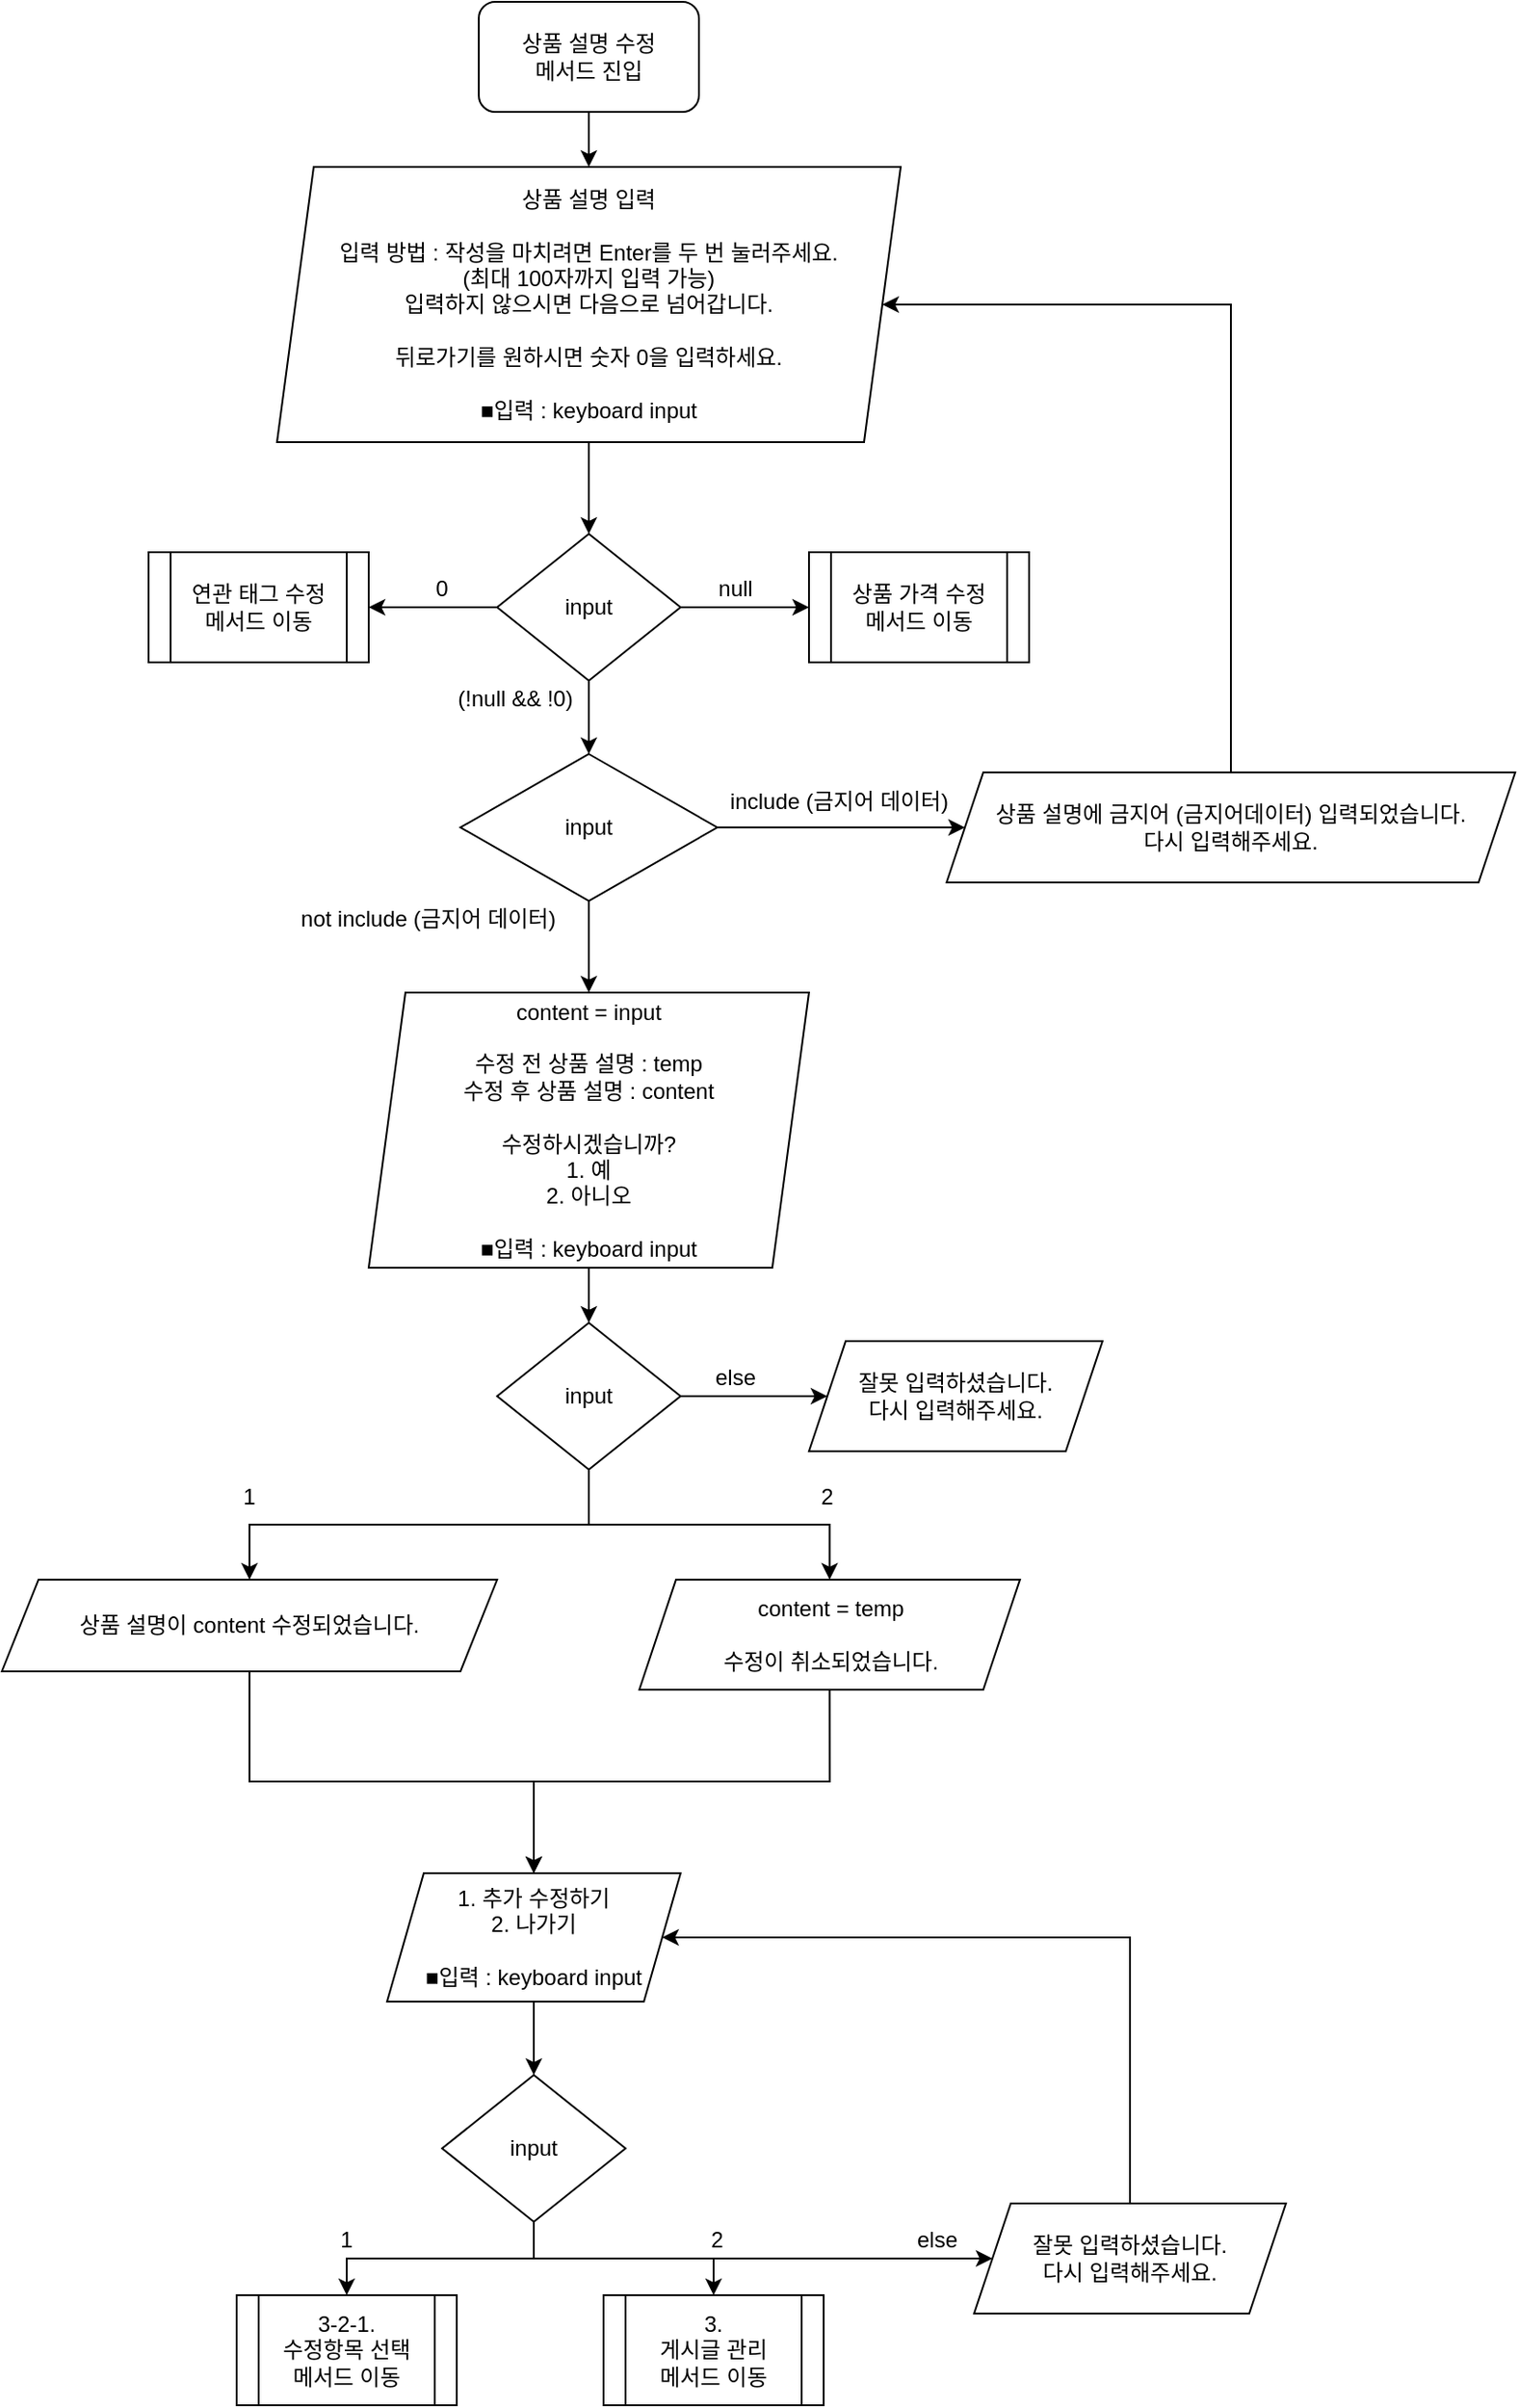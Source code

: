 <mxfile version="13.9.8" type="google"><diagram id="C5RBs43oDa-KdzZeNtuy" name="Page-1"><mxGraphModel dx="1527" dy="752" grid="1" gridSize="10" guides="1" tooltips="1" connect="1" arrows="1" fold="1" page="1" pageScale="1" pageWidth="827" pageHeight="1169" math="0" shadow="0"><root><mxCell id="WIyWlLk6GJQsqaUBKTNV-0"/><mxCell id="WIyWlLk6GJQsqaUBKTNV-1" parent="WIyWlLk6GJQsqaUBKTNV-0"/><mxCell id="XGYp5R81Uzm9uXpAstzZ-0" value="" style="edgeStyle=orthogonalEdgeStyle;rounded=0;orthogonalLoop=1;jettySize=auto;html=1;" edge="1" parent="WIyWlLk6GJQsqaUBKTNV-1" source="XGYp5R81Uzm9uXpAstzZ-1" target="XGYp5R81Uzm9uXpAstzZ-3"><mxGeometry relative="1" as="geometry"/></mxCell><mxCell id="XGYp5R81Uzm9uXpAstzZ-1" value="상품 설명 수정&lt;br&gt;메서드 진입" style="rounded=1;whiteSpace=wrap;html=1;" vertex="1" parent="WIyWlLk6GJQsqaUBKTNV-1"><mxGeometry x="180" y="70" width="120" height="60" as="geometry"/></mxCell><mxCell id="XGYp5R81Uzm9uXpAstzZ-2" value="" style="edgeStyle=orthogonalEdgeStyle;rounded=0;orthogonalLoop=1;jettySize=auto;html=1;" edge="1" parent="WIyWlLk6GJQsqaUBKTNV-1" source="XGYp5R81Uzm9uXpAstzZ-3" target="XGYp5R81Uzm9uXpAstzZ-7"><mxGeometry relative="1" as="geometry"/></mxCell><mxCell id="XGYp5R81Uzm9uXpAstzZ-3" value="상품 설명 입력&lt;br&gt;&lt;br&gt;입력 방법 : 작성을 마치려면 Enter를 두 번 눌러주세요.&lt;br&gt;(최대 100자까지 입력 가능)&lt;br&gt;입력하지 않으시면 다음으로 넘어갑니다.&lt;br&gt;&lt;br&gt;뒤로가기를 원하시면 숫자 0을 입력하세요.&lt;br&gt;&lt;br&gt;■입력 : keyboard input" style="shape=parallelogram;perimeter=parallelogramPerimeter;whiteSpace=wrap;html=1;fixedSize=1;rounded=1;arcSize=0;" vertex="1" parent="WIyWlLk6GJQsqaUBKTNV-1"><mxGeometry x="70" y="160" width="340" height="150" as="geometry"/></mxCell><mxCell id="XGYp5R81Uzm9uXpAstzZ-4" value="" style="edgeStyle=orthogonalEdgeStyle;rounded=0;orthogonalLoop=1;jettySize=auto;html=1;" edge="1" parent="WIyWlLk6GJQsqaUBKTNV-1" source="XGYp5R81Uzm9uXpAstzZ-7" target="XGYp5R81Uzm9uXpAstzZ-8"><mxGeometry relative="1" as="geometry"/></mxCell><mxCell id="XGYp5R81Uzm9uXpAstzZ-5" value="" style="edgeStyle=orthogonalEdgeStyle;rounded=0;orthogonalLoop=1;jettySize=auto;html=1;" edge="1" parent="WIyWlLk6GJQsqaUBKTNV-1" source="XGYp5R81Uzm9uXpAstzZ-7" target="XGYp5R81Uzm9uXpAstzZ-10"><mxGeometry relative="1" as="geometry"/></mxCell><mxCell id="XGYp5R81Uzm9uXpAstzZ-6" value="" style="edgeStyle=orthogonalEdgeStyle;rounded=0;orthogonalLoop=1;jettySize=auto;html=1;" edge="1" parent="WIyWlLk6GJQsqaUBKTNV-1" source="XGYp5R81Uzm9uXpAstzZ-7" target="XGYp5R81Uzm9uXpAstzZ-19"><mxGeometry relative="1" as="geometry"/></mxCell><mxCell id="XGYp5R81Uzm9uXpAstzZ-7" value="input" style="rhombus;whiteSpace=wrap;html=1;rounded=1;arcSize=0;" vertex="1" parent="WIyWlLk6GJQsqaUBKTNV-1"><mxGeometry x="190" y="360" width="100" height="80" as="geometry"/></mxCell><mxCell id="XGYp5R81Uzm9uXpAstzZ-8" value="상품 가격 수정&lt;br&gt;메서드 이동" style="shape=process;whiteSpace=wrap;html=1;backgroundOutline=1;rounded=1;arcSize=0;" vertex="1" parent="WIyWlLk6GJQsqaUBKTNV-1"><mxGeometry x="360" y="370" width="120" height="60" as="geometry"/></mxCell><mxCell id="XGYp5R81Uzm9uXpAstzZ-9" value="null" style="text;html=1;strokeColor=none;fillColor=none;align=center;verticalAlign=middle;whiteSpace=wrap;rounded=0;" vertex="1" parent="WIyWlLk6GJQsqaUBKTNV-1"><mxGeometry x="300" y="380" width="40" height="20" as="geometry"/></mxCell><mxCell id="XGYp5R81Uzm9uXpAstzZ-10" value="연관 태그 수정&lt;br&gt;메서드 이동" style="shape=process;whiteSpace=wrap;html=1;backgroundOutline=1;rounded=1;arcSize=0;" vertex="1" parent="WIyWlLk6GJQsqaUBKTNV-1"><mxGeometry y="370" width="120" height="60" as="geometry"/></mxCell><mxCell id="XGYp5R81Uzm9uXpAstzZ-11" value="0" style="text;html=1;strokeColor=none;fillColor=none;align=center;verticalAlign=middle;whiteSpace=wrap;rounded=0;" vertex="1" parent="WIyWlLk6GJQsqaUBKTNV-1"><mxGeometry x="140" y="380" width="40" height="20" as="geometry"/></mxCell><mxCell id="XGYp5R81Uzm9uXpAstzZ-14" value="&lt;span style=&quot;color: rgba(0 , 0 , 0 , 0) ; font-family: monospace ; font-size: 0px&quot;&gt;%3CmxGraphModel%3E%3Croot%3E%3CmxCell%20id%3D%220%22%2F%3E%3CmxCell%20id%3D%221%22%20parent%3D%220%22%2F%3E%3CmxCell%20id%3D%222%22%20value%3D%22(!null%20%26amp%3Bamp%3B%26amp%3Bamp%3B%20!0)%22%20style%3D%22text%3Bhtml%3D1%3BstrokeColor%3Dnone%3BfillColor%3Dnone%3Balign%3Dcenter%3BverticalAlign%3Dmiddle%3BwhiteSpace%3Dwrap%3Brounded%3D0%3B%22%20vertex%3D%221%22%20parent%3D%221%22%3E%3CmxGeometry%20x%3D%22200%22%20y%3D%22410%22%20width%3D%2280%22%20height%3D%2220%22%20as%3D%22geometry%22%2F%3E%3C%2FmxCell%3E%3C%2Froot%3E%3C%2FmxGraphModel%3E&lt;/span&gt;" style="text;html=1;strokeColor=none;fillColor=none;align=center;verticalAlign=middle;whiteSpace=wrap;rounded=0;" vertex="1" parent="WIyWlLk6GJQsqaUBKTNV-1"><mxGeometry x="170" y="440" width="40" height="20" as="geometry"/></mxCell><mxCell id="XGYp5R81Uzm9uXpAstzZ-15" value="(!null &amp;amp;&amp;amp; !0)" style="text;html=1;strokeColor=none;fillColor=none;align=center;verticalAlign=middle;whiteSpace=wrap;rounded=0;" vertex="1" parent="WIyWlLk6GJQsqaUBKTNV-1"><mxGeometry x="160" y="440" width="80" height="20" as="geometry"/></mxCell><mxCell id="XGYp5R81Uzm9uXpAstzZ-17" style="edgeStyle=orthogonalEdgeStyle;rounded=0;orthogonalLoop=1;jettySize=auto;html=1;exitX=1;exitY=0.5;exitDx=0;exitDy=0;" edge="1" parent="WIyWlLk6GJQsqaUBKTNV-1" source="XGYp5R81Uzm9uXpAstzZ-19" target="XGYp5R81Uzm9uXpAstzZ-21"><mxGeometry relative="1" as="geometry"/></mxCell><mxCell id="XGYp5R81Uzm9uXpAstzZ-18" value="" style="edgeStyle=orthogonalEdgeStyle;rounded=0;orthogonalLoop=1;jettySize=auto;html=1;" edge="1" parent="WIyWlLk6GJQsqaUBKTNV-1" source="XGYp5R81Uzm9uXpAstzZ-19" target="XGYp5R81Uzm9uXpAstzZ-25"><mxGeometry relative="1" as="geometry"><mxPoint x="240" y="610" as="targetPoint"/></mxGeometry></mxCell><mxCell id="XGYp5R81Uzm9uXpAstzZ-19" value="input" style="rhombus;whiteSpace=wrap;html=1;" vertex="1" parent="WIyWlLk6GJQsqaUBKTNV-1"><mxGeometry x="170" y="480" width="140" height="80" as="geometry"/></mxCell><mxCell id="XGYp5R81Uzm9uXpAstzZ-20" style="edgeStyle=orthogonalEdgeStyle;rounded=0;orthogonalLoop=1;jettySize=auto;html=1;exitX=0.5;exitY=0;exitDx=0;exitDy=0;entryX=1;entryY=0.5;entryDx=0;entryDy=0;" edge="1" parent="WIyWlLk6GJQsqaUBKTNV-1" source="XGYp5R81Uzm9uXpAstzZ-21" target="XGYp5R81Uzm9uXpAstzZ-3"><mxGeometry relative="1" as="geometry"><Array as="points"><mxPoint x="590" y="235"/></Array></mxGeometry></mxCell><mxCell id="XGYp5R81Uzm9uXpAstzZ-21" value="&lt;span id=&quot;docs-internal-guid-c182d64e-7fff-d9e1-cd36-cfdad88ebc47&quot;&gt;&lt;span style=&quot;font-family: &amp;#34;arial&amp;#34; ; background-color: transparent ; vertical-align: baseline&quot;&gt;&lt;font style=&quot;font-size: 12px&quot;&gt;상품 설명에 금지어 (금지어데이터) 입력되었습니다.&lt;br&gt;다시 입력해주세요.&lt;/font&gt;&lt;/span&gt;&lt;/span&gt;" style="shape=parallelogram;perimeter=parallelogramPerimeter;whiteSpace=wrap;html=1;fixedSize=1;" vertex="1" parent="WIyWlLk6GJQsqaUBKTNV-1"><mxGeometry x="435" y="490" width="310" height="60" as="geometry"/></mxCell><mxCell id="XGYp5R81Uzm9uXpAstzZ-22" value="include (금지어 데이터)" style="text;html=1;strokeColor=none;fillColor=none;align=center;verticalAlign=middle;whiteSpace=wrap;rounded=0;" vertex="1" parent="WIyWlLk6GJQsqaUBKTNV-1"><mxGeometry x="309" y="496" width="135" height="20" as="geometry"/></mxCell><mxCell id="XGYp5R81Uzm9uXpAstzZ-23" value="not include (금지어 데이터)" style="text;html=1;strokeColor=none;fillColor=none;align=center;verticalAlign=middle;whiteSpace=wrap;rounded=0;" vertex="1" parent="WIyWlLk6GJQsqaUBKTNV-1"><mxGeometry x="70" y="560" width="165" height="20" as="geometry"/></mxCell><mxCell id="XGYp5R81Uzm9uXpAstzZ-24" value="" style="edgeStyle=orthogonalEdgeStyle;rounded=0;orthogonalLoop=1;jettySize=auto;html=1;" edge="1" parent="WIyWlLk6GJQsqaUBKTNV-1" source="XGYp5R81Uzm9uXpAstzZ-25" target="XGYp5R81Uzm9uXpAstzZ-29"><mxGeometry relative="1" as="geometry"/></mxCell><mxCell id="XGYp5R81Uzm9uXpAstzZ-25" value="content = input&lt;br&gt;&lt;br&gt;수정 전 상품 설명 : temp&lt;br&gt;수정 후 상품 설명 : content&lt;br&gt;&lt;br&gt;수정하시겠습니까?&lt;br&gt;1. 예&lt;br&gt;2. 아니오&lt;br&gt;&lt;br&gt;■입력 : keyboard input" style="shape=parallelogram;perimeter=parallelogramPerimeter;whiteSpace=wrap;html=1;fixedSize=1;" vertex="1" parent="WIyWlLk6GJQsqaUBKTNV-1"><mxGeometry x="120" y="610" width="240" height="150" as="geometry"/></mxCell><mxCell id="XGYp5R81Uzm9uXpAstzZ-26" value="" style="edgeStyle=orthogonalEdgeStyle;rounded=0;orthogonalLoop=1;jettySize=auto;html=1;" edge="1" parent="WIyWlLk6GJQsqaUBKTNV-1" source="XGYp5R81Uzm9uXpAstzZ-29" target="XGYp5R81Uzm9uXpAstzZ-30"><mxGeometry relative="1" as="geometry"/></mxCell><mxCell id="XGYp5R81Uzm9uXpAstzZ-27" style="edgeStyle=orthogonalEdgeStyle;rounded=0;orthogonalLoop=1;jettySize=auto;html=1;exitX=0.5;exitY=1;exitDx=0;exitDy=0;" edge="1" parent="WIyWlLk6GJQsqaUBKTNV-1" source="XGYp5R81Uzm9uXpAstzZ-29" target="XGYp5R81Uzm9uXpAstzZ-33"><mxGeometry relative="1" as="geometry"/></mxCell><mxCell id="XGYp5R81Uzm9uXpAstzZ-28" style="edgeStyle=orthogonalEdgeStyle;rounded=0;orthogonalLoop=1;jettySize=auto;html=1;exitX=0.5;exitY=1;exitDx=0;exitDy=0;" edge="1" parent="WIyWlLk6GJQsqaUBKTNV-1" source="XGYp5R81Uzm9uXpAstzZ-29" target="XGYp5R81Uzm9uXpAstzZ-35"><mxGeometry relative="1" as="geometry"/></mxCell><mxCell id="XGYp5R81Uzm9uXpAstzZ-29" value="input" style="rhombus;whiteSpace=wrap;html=1;" vertex="1" parent="WIyWlLk6GJQsqaUBKTNV-1"><mxGeometry x="190" y="790" width="100" height="80" as="geometry"/></mxCell><mxCell id="XGYp5R81Uzm9uXpAstzZ-30" value="잘못 입력하셨습니다.&lt;br&gt;다시 입력해주세요." style="shape=parallelogram;perimeter=parallelogramPerimeter;whiteSpace=wrap;html=1;fixedSize=1;" vertex="1" parent="WIyWlLk6GJQsqaUBKTNV-1"><mxGeometry x="360" y="800" width="160" height="60" as="geometry"/></mxCell><mxCell id="XGYp5R81Uzm9uXpAstzZ-31" value="else" style="text;html=1;strokeColor=none;fillColor=none;align=center;verticalAlign=middle;whiteSpace=wrap;rounded=0;" vertex="1" parent="WIyWlLk6GJQsqaUBKTNV-1"><mxGeometry x="300" y="810" width="40" height="20" as="geometry"/></mxCell><mxCell id="XGYp5R81Uzm9uXpAstzZ-32" style="edgeStyle=orthogonalEdgeStyle;rounded=0;orthogonalLoop=1;jettySize=auto;html=1;exitX=0.5;exitY=1;exitDx=0;exitDy=0;" edge="1" parent="WIyWlLk6GJQsqaUBKTNV-1" source="XGYp5R81Uzm9uXpAstzZ-33" target="XGYp5R81Uzm9uXpAstzZ-37"><mxGeometry relative="1" as="geometry"><Array as="points"><mxPoint x="55" y="1040"/><mxPoint x="210" y="1040"/></Array></mxGeometry></mxCell><mxCell id="XGYp5R81Uzm9uXpAstzZ-33" value="상품 설명이 content 수정되었습니다." style="shape=parallelogram;perimeter=parallelogramPerimeter;whiteSpace=wrap;html=1;fixedSize=1;" vertex="1" parent="WIyWlLk6GJQsqaUBKTNV-1"><mxGeometry x="-80" y="930" width="270" height="50" as="geometry"/></mxCell><mxCell id="XGYp5R81Uzm9uXpAstzZ-34" style="edgeStyle=orthogonalEdgeStyle;rounded=0;orthogonalLoop=1;jettySize=auto;html=1;exitX=0.5;exitY=1;exitDx=0;exitDy=0;" edge="1" parent="WIyWlLk6GJQsqaUBKTNV-1" source="XGYp5R81Uzm9uXpAstzZ-35" target="XGYp5R81Uzm9uXpAstzZ-37"><mxGeometry relative="1" as="geometry"/></mxCell><mxCell id="XGYp5R81Uzm9uXpAstzZ-35" value="content = temp&lt;br&gt;&lt;br&gt;수정이 취소되었습니다." style="shape=parallelogram;perimeter=parallelogramPerimeter;whiteSpace=wrap;html=1;fixedSize=1;" vertex="1" parent="WIyWlLk6GJQsqaUBKTNV-1"><mxGeometry x="267.5" y="930" width="207.5" height="60" as="geometry"/></mxCell><mxCell id="XGYp5R81Uzm9uXpAstzZ-36" value="" style="edgeStyle=orthogonalEdgeStyle;rounded=0;orthogonalLoop=1;jettySize=auto;html=1;" edge="1" parent="WIyWlLk6GJQsqaUBKTNV-1" source="XGYp5R81Uzm9uXpAstzZ-37" target="XGYp5R81Uzm9uXpAstzZ-41"><mxGeometry relative="1" as="geometry"/></mxCell><mxCell id="XGYp5R81Uzm9uXpAstzZ-37" value="1. 추가 수정하기&lt;br&gt;2. 나가기&lt;br&gt;&lt;br&gt;■입력 : keyboard input" style="shape=parallelogram;perimeter=parallelogramPerimeter;whiteSpace=wrap;html=1;fixedSize=1;" vertex="1" parent="WIyWlLk6GJQsqaUBKTNV-1"><mxGeometry x="130" y="1090" width="160" height="70" as="geometry"/></mxCell><mxCell id="XGYp5R81Uzm9uXpAstzZ-38" style="edgeStyle=orthogonalEdgeStyle;rounded=0;orthogonalLoop=1;jettySize=auto;html=1;exitX=0.5;exitY=1;exitDx=0;exitDy=0;" edge="1" parent="WIyWlLk6GJQsqaUBKTNV-1" source="XGYp5R81Uzm9uXpAstzZ-41" target="XGYp5R81Uzm9uXpAstzZ-42"><mxGeometry relative="1" as="geometry"/></mxCell><mxCell id="XGYp5R81Uzm9uXpAstzZ-39" style="edgeStyle=orthogonalEdgeStyle;rounded=0;orthogonalLoop=1;jettySize=auto;html=1;exitX=0.5;exitY=1;exitDx=0;exitDy=0;" edge="1" parent="WIyWlLk6GJQsqaUBKTNV-1" source="XGYp5R81Uzm9uXpAstzZ-41" target="XGYp5R81Uzm9uXpAstzZ-43"><mxGeometry relative="1" as="geometry"/></mxCell><mxCell id="XGYp5R81Uzm9uXpAstzZ-40" style="edgeStyle=orthogonalEdgeStyle;rounded=0;orthogonalLoop=1;jettySize=auto;html=1;exitX=0.5;exitY=1;exitDx=0;exitDy=0;" edge="1" parent="WIyWlLk6GJQsqaUBKTNV-1" source="XGYp5R81Uzm9uXpAstzZ-41" target="XGYp5R81Uzm9uXpAstzZ-45"><mxGeometry relative="1" as="geometry"/></mxCell><mxCell id="XGYp5R81Uzm9uXpAstzZ-41" value="input" style="rhombus;whiteSpace=wrap;html=1;" vertex="1" parent="WIyWlLk6GJQsqaUBKTNV-1"><mxGeometry x="160" y="1200" width="100" height="80" as="geometry"/></mxCell><mxCell id="XGYp5R81Uzm9uXpAstzZ-42" value="3-2-1.&lt;br&gt;수정항목 선택&lt;br&gt;메서드 이동" style="shape=process;whiteSpace=wrap;html=1;backgroundOutline=1;" vertex="1" parent="WIyWlLk6GJQsqaUBKTNV-1"><mxGeometry x="48" y="1320" width="120" height="60" as="geometry"/></mxCell><mxCell id="XGYp5R81Uzm9uXpAstzZ-43" value="3.&lt;br&gt;게시글 관리&lt;br&gt;메서드 이동" style="shape=process;whiteSpace=wrap;html=1;backgroundOutline=1;" vertex="1" parent="WIyWlLk6GJQsqaUBKTNV-1"><mxGeometry x="248" y="1320" width="120" height="60" as="geometry"/></mxCell><mxCell id="XGYp5R81Uzm9uXpAstzZ-44" style="edgeStyle=orthogonalEdgeStyle;rounded=0;orthogonalLoop=1;jettySize=auto;html=1;exitX=0.5;exitY=0;exitDx=0;exitDy=0;entryX=1;entryY=0.5;entryDx=0;entryDy=0;" edge="1" parent="WIyWlLk6GJQsqaUBKTNV-1" source="XGYp5R81Uzm9uXpAstzZ-45" target="XGYp5R81Uzm9uXpAstzZ-37"><mxGeometry relative="1" as="geometry"><Array as="points"><mxPoint x="535" y="1125"/></Array></mxGeometry></mxCell><mxCell id="XGYp5R81Uzm9uXpAstzZ-45" value="잘못 입력하셨습니다.&lt;br&gt;다시 입력해주세요." style="shape=parallelogram;perimeter=parallelogramPerimeter;whiteSpace=wrap;html=1;fixedSize=1;" vertex="1" parent="WIyWlLk6GJQsqaUBKTNV-1"><mxGeometry x="450" y="1270" width="170" height="60" as="geometry"/></mxCell><mxCell id="XGYp5R81Uzm9uXpAstzZ-46" value="1" style="text;html=1;strokeColor=none;fillColor=none;align=center;verticalAlign=middle;whiteSpace=wrap;rounded=0;" vertex="1" parent="WIyWlLk6GJQsqaUBKTNV-1"><mxGeometry x="35" y="875" width="40" height="20" as="geometry"/></mxCell><mxCell id="XGYp5R81Uzm9uXpAstzZ-47" value="2" style="text;html=1;strokeColor=none;fillColor=none;align=center;verticalAlign=middle;whiteSpace=wrap;rounded=0;" vertex="1" parent="WIyWlLk6GJQsqaUBKTNV-1"><mxGeometry x="350" y="875" width="40" height="20" as="geometry"/></mxCell><mxCell id="XGYp5R81Uzm9uXpAstzZ-48" value="1" style="text;html=1;strokeColor=none;fillColor=none;align=center;verticalAlign=middle;whiteSpace=wrap;rounded=0;" vertex="1" parent="WIyWlLk6GJQsqaUBKTNV-1"><mxGeometry x="88" y="1280" width="40" height="20" as="geometry"/></mxCell><mxCell id="XGYp5R81Uzm9uXpAstzZ-49" value="2" style="text;html=1;strokeColor=none;fillColor=none;align=center;verticalAlign=middle;whiteSpace=wrap;rounded=0;" vertex="1" parent="WIyWlLk6GJQsqaUBKTNV-1"><mxGeometry x="290" y="1280" width="40" height="20" as="geometry"/></mxCell><mxCell id="XGYp5R81Uzm9uXpAstzZ-50" value="else" style="text;html=1;strokeColor=none;fillColor=none;align=center;verticalAlign=middle;whiteSpace=wrap;rounded=0;" vertex="1" parent="WIyWlLk6GJQsqaUBKTNV-1"><mxGeometry x="410" y="1280" width="40" height="20" as="geometry"/></mxCell></root></mxGraphModel></diagram></mxfile>